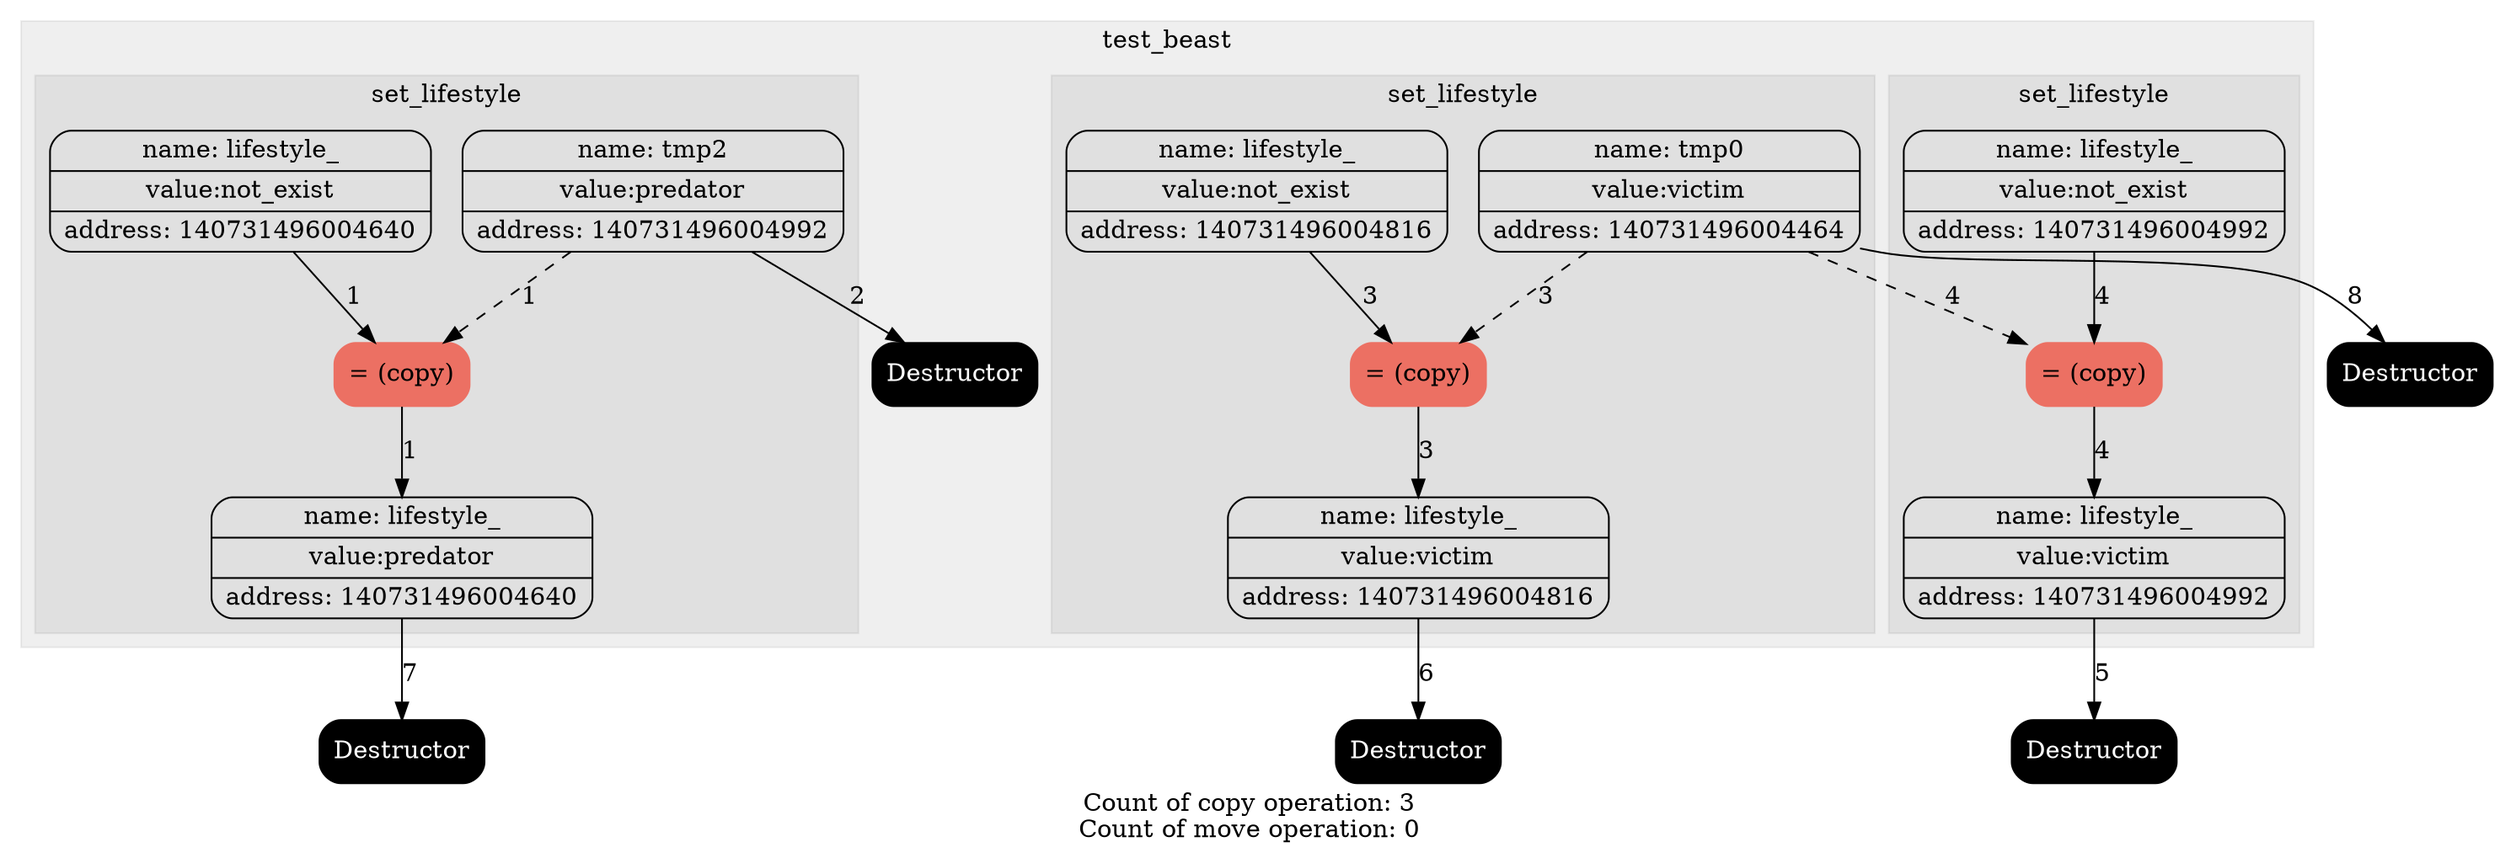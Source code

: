 digraph G{
trankdir=HR;
node[shape=Mrecord];

subgraph "cluster_0" {
label = test_beast;
style= filled
color = "#00000010";
1[label="{ {name: tmp0} | {value:victim} | {address: 140731496004464}} " color=""style=""fontcolor=""];
2[label="{ {name: tmp1} | {value:not_exist} | {address: 140731496004640}} " color=""style=""fontcolor=""];
2[label="{ {name: lifestyle_} | {value:not_exist} | {address: 140731496004640}} " color=""style=""fontcolor=""];
3[label="{ {name: tmp2} | {value:predator} | {address: 140731496004992}} " color=""style=""fontcolor=""];
subgraph "cluster_1" {
label = set_lifestyle;
style= filled
color = "#00000010";
4[label="= (copy)" color = "#EC7063" style = "filled"fontcolor =""];
edge[style = "" color = ""label = "1"fontcolor =""]2->4;
edge[style = "dashed" color = ""label = "1"fontcolor =""]3->4;
5[label="{ {name: lifestyle_} | {value:predator} | {address: 140731496004640}} " color=""style=""fontcolor=""];
edge[style = "" color = ""label = "1"fontcolor =""]4->5;
}
6[label="Destructor" color = "black" style = "filled"fontcolor ="white"];
edge[style = "" color = ""label = "2"fontcolor =""]3->6;
7[label="{ {name: tmp3} | {value:not_exist} | {address: 140731496004816}} " color=""style=""fontcolor=""];
7[label="{ {name: lifestyle_} | {value:not_exist} | {address: 140731496004816}} " color=""style=""fontcolor=""];
subgraph "cluster_2" {
label = set_lifestyle;
style= filled
color = "#00000010";
8[label="= (copy)" color = "#EC7063" style = "filled"fontcolor =""];
edge[style = "" color = ""label = "3"fontcolor =""]7->8;
edge[style = "dashed" color = ""label = "3"fontcolor =""]1->8;
9[label="{ {name: lifestyle_} | {value:victim} | {address: 140731496004816}} " color=""style=""fontcolor=""];
edge[style = "" color = ""label = "3"fontcolor =""]8->9;
}
10[label="{ {name: tmp4} | {value:not_exist} | {address: 140731496004992}} " color=""style=""fontcolor=""];
10[label="{ {name: lifestyle_} | {value:not_exist} | {address: 140731496004992}} " color=""style=""fontcolor=""];
subgraph "cluster_3" {
label = set_lifestyle;
style= filled
color = "#00000010";
11[label="= (copy)" color = "#EC7063" style = "filled"fontcolor =""];
edge[style = "" color = ""label = "4"fontcolor =""]10->11;
edge[style = "dashed" color = ""label = "4"fontcolor =""]1->11;
12[label="{ {name: lifestyle_} | {value:victim} | {address: 140731496004992}} " color=""style=""fontcolor=""];
edge[style = "" color = ""label = "4"fontcolor =""]11->12;
}
}
13[label="Destructor" color = "black" style = "filled"fontcolor ="white"];
edge[style = "" color = ""label = "5"fontcolor =""]12->13;
14[label="Destructor" color = "black" style = "filled"fontcolor ="white"];
edge[style = "" color = ""label = "6"fontcolor =""]9->14;
15[label="Destructor" color = "black" style = "filled"fontcolor ="white"];
edge[style = "" color = ""label = "7"fontcolor =""]5->15;
16[label="Destructor" color = "black" style = "filled"fontcolor ="white"];
edge[style = "" color = ""label = "8"fontcolor =""]1->16;
label="Count of copy operation: 3
Count of move operation: 0"}